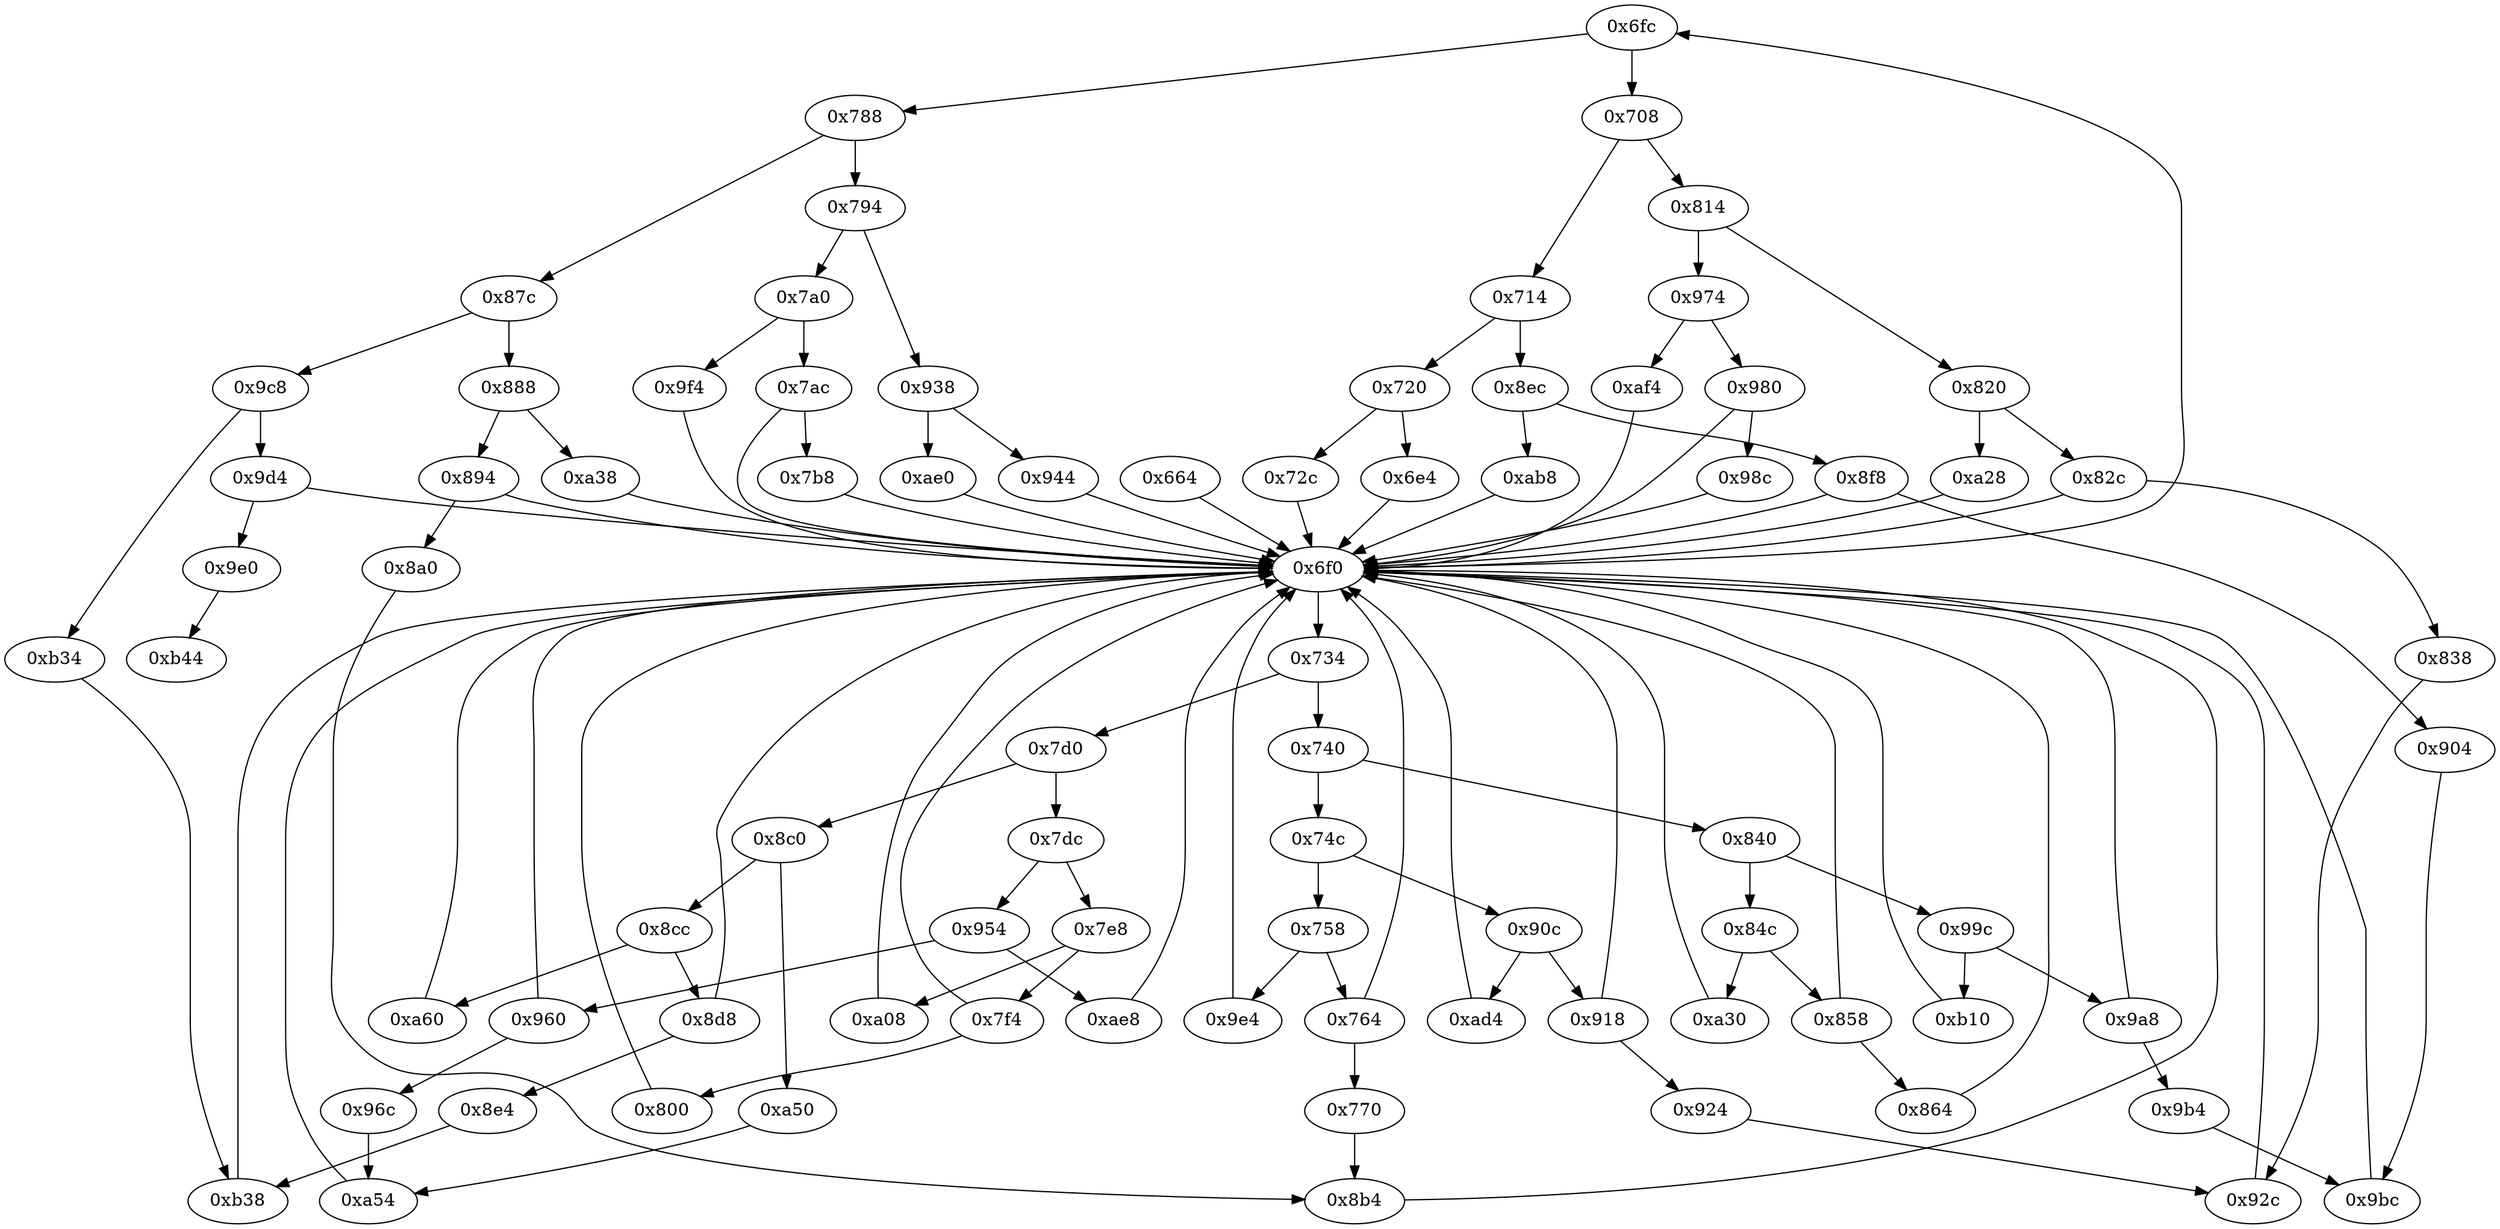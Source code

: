 strict digraph "" {
	"0x6fc"	 [opcode="[u'ldr', u'cmp', u'b']"];
	"0x788"	 [opcode="[u'ldr', u'cmp', u'b']"];
	"0x6fc" -> "0x788";
	"0x708"	 [opcode="[u'ldr', u'cmp', u'b']"];
	"0x6fc" -> "0x708";
	"0x87c"	 [opcode="[u'ldr', u'cmp', u'b']"];
	"0x888"	 [opcode="[u'ldr', u'cmp', u'b']"];
	"0x87c" -> "0x888";
	"0x9c8"	 [opcode="[u'ldr', u'cmp', u'b']"];
	"0x87c" -> "0x9c8";
	"0x980"	 [opcode="[u'ldr', u'cmp', u'b']"];
	"0x6f0"	 [opcode="[u'ldr', u'cmp', u'b']"];
	"0x980" -> "0x6f0";
	"0x98c"	 [opcode="[u'str', u'ldr', u'ldr', u'b']"];
	"0x980" -> "0x98c";
	"0xab8"	 [opcode="[u'ldr', u'ldr', u'ldr', u'ldrb', u'str', u'ldr', u'b']"];
	"0xab8" -> "0x6f0";
	"0x99c"	 [opcode="[u'ldr', u'cmp', u'b']"];
	"0xb10"	 [opcode="[u'ldr', u'str', u'ldr', u'ldr', u'ldr', u'ldr', u'cmp', u'mov', u'b']"];
	"0x99c" -> "0xb10";
	"0x9a8"	 [opcode="[u'ldr', u'cmp', u'b']"];
	"0x99c" -> "0x9a8";
	"0x8ec"	 [opcode="[u'ldr', u'cmp', u'b']"];
	"0x8ec" -> "0xab8";
	"0x8f8"	 [opcode="[u'ldr', u'cmp', u'b']"];
	"0x8ec" -> "0x8f8";
	"0x858"	 [opcode="[u'ldr', u'cmp', u'b']"];
	"0x864"	 [opcode="[u'ldr', u'ldr', u'ldr', u'bl', u'ldr', u'b']"];
	"0x858" -> "0x864";
	"0x858" -> "0x6f0";
	"0xa08"	 [opcode="[u'ldr', u'ldr', u'str', u'ldr', u'sub', u'str', u'ldr', u'b']"];
	"0xa08" -> "0x6f0";
	"0x788" -> "0x87c";
	"0x794"	 [opcode="[u'ldr', u'cmp', u'b']"];
	"0x788" -> "0x794";
	"0x8cc"	 [opcode="[u'ldr', u'cmp', u'b']"];
	"0xa60"	 [opcode="[u'str', u'mov', u'mov', u'mov', u'mov', u'ldr', u'ldr', u'str', u'ldr', u'ldr', u'ldr', u'ldr', u'ldr', u'cmp', u'mov', u'mov', \
u'mov', u'mov', u'mov', u'cmp', u'mov', u'b']"];
	"0x8cc" -> "0xa60";
	"0x8d8"	 [opcode="[u'ldr', u'cmp', u'b']"];
	"0x8cc" -> "0x8d8";
	"0x7a0"	 [opcode="[u'ldr', u'cmp', u'b']"];
	"0x9f4"	 [opcode="[u'ldr', u'add', u'str', u'ldr', u'b']"];
	"0x7a0" -> "0x9f4";
	"0x7ac"	 [opcode="[u'ldr', u'cmp', u'b']"];
	"0x7a0" -> "0x7ac";
	"0x9b4"	 [opcode="[u'ldr', u'add']"];
	"0x9bc"	 [opcode="[u'str', u'mov', u'b']"];
	"0x9b4" -> "0x9bc";
	"0x864" -> "0x6f0";
	"0x944"	 [opcode="[u'ldr', u'cmp', u'mov', u'b']"];
	"0x944" -> "0x6f0";
	"0xa38"	 [opcode="[u'ldr', u'ldr', u'add', u'str', u'ldr', u'b']"];
	"0x888" -> "0xa38";
	"0x894"	 [opcode="[u'ldr', u'cmp', u'b']"];
	"0x888" -> "0x894";
	"0xa28"	 [opcode="[u'ldr', u'b']"];
	"0xa28" -> "0x6f0";
	"0x8b4"	 [opcode="[u'cmp', u'mov', u'b']"];
	"0x8b4" -> "0x6f0";
	"0x9d4"	 [opcode="[u'ldr', u'cmp', u'b']"];
	"0x9e0"	 [opcode="[u'b']"];
	"0x9d4" -> "0x9e0";
	"0x9d4" -> "0x6f0";
	"0x6e4"	 [opcode="[u'ldr', u'cmp', u'ldr']"];
	"0x6e4" -> "0x6f0";
	"0x9f4" -> "0x6f0";
	"0xb44"	 [opcode="[u'ldr', u'ldr', u'ldr', u'ldr', u'sub', u'ldr', u'sub', u'pop']"];
	"0x924"	 [opcode="[u'ldr', u'add']"];
	"0x92c"	 [opcode="[u'str', u'mov', u'b']"];
	"0x924" -> "0x92c";
	"0x820"	 [opcode="[u'ldr', u'cmp', u'b']"];
	"0x820" -> "0xa28";
	"0x82c"	 [opcode="[u'ldr', u'cmp', u'b']"];
	"0x820" -> "0x82c";
	"0x7e8"	 [opcode="[u'ldr', u'cmp', u'b']"];
	"0x7e8" -> "0xa08";
	"0x7f4"	 [opcode="[u'ldr', u'cmp', u'b']"];
	"0x7e8" -> "0x7f4";
	"0x904"	 [opcode="[u'mov', u'b']"];
	"0x904" -> "0x9bc";
	"0x840"	 [opcode="[u'ldr', u'cmp', u'b']"];
	"0x840" -> "0x99c";
	"0x84c"	 [opcode="[u'ldr', u'cmp', u'b']"];
	"0x840" -> "0x84c";
	"0x960"	 [opcode="[u'ldr', u'cmp', u'b']"];
	"0x960" -> "0x6f0";
	"0x96c"	 [opcode="[u'ldr', u'b']"];
	"0x960" -> "0x96c";
	"0x734"	 [opcode="[u'ldr', u'cmp', u'b']"];
	"0x7d0"	 [opcode="[u'ldr', u'cmp', u'b']"];
	"0x734" -> "0x7d0";
	"0x740"	 [opcode="[u'ldr', u'cmp', u'b']"];
	"0x734" -> "0x740";
	"0x74c"	 [opcode="[u'ldr', u'cmp', u'b']"];
	"0x758"	 [opcode="[u'ldr', u'cmp', u'b']"];
	"0x74c" -> "0x758";
	"0x90c"	 [opcode="[u'ldr', u'cmp', u'b']"];
	"0x74c" -> "0x90c";
	"0x9c8" -> "0x9d4";
	"0xb34"	 [opcode="[u'mov']"];
	"0x9c8" -> "0xb34";
	"0x764"	 [opcode="[u'ldr', u'cmp', u'b']"];
	"0x758" -> "0x764";
	"0x9e4"	 [opcode="[u'ldr', u'bl', u'ldr', u'b']"];
	"0x758" -> "0x9e4";
	"0xae8"	 [opcode="[u'ldr', u'mov', u'b']"];
	"0xae8" -> "0x6f0";
	"0x938"	 [opcode="[u'ldr', u'cmp', u'b']"];
	"0x938" -> "0x944";
	"0xae0"	 [opcode="[u'ldr', u'b']"];
	"0x938" -> "0xae0";
	"0x770"	 [opcode="[u'ldr', u'str', u'ldr', u'ldr', u'ldr', u'b']"];
	"0x770" -> "0x8b4";
	"0x7dc"	 [opcode="[u'ldr', u'cmp', u'b']"];
	"0x7dc" -> "0x7e8";
	"0x954"	 [opcode="[u'ldr', u'cmp', u'b']"];
	"0x7dc" -> "0x954";
	"0xae0" -> "0x6f0";
	"0x764" -> "0x770";
	"0x764" -> "0x6f0";
	"0x7b8"	 [opcode="[u'ldr', u'ldr', u'add', u'str', u'ldr', u'b']"];
	"0x7ac" -> "0x7b8";
	"0x7ac" -> "0x6f0";
	"0x9e4" -> "0x6f0";
	"0x9bc" -> "0x6f0";
	"0xb38"	 [opcode="[u'str', u'ldr', u'b']"];
	"0xb34" -> "0xb38";
	"0x9e0" -> "0xb44";
	"0xb10" -> "0x6f0";
	"0xb38" -> "0x6f0";
	"0xa54"	 [opcode="[u'str', u'mov', u'b']"];
	"0xa54" -> "0x6f0";
	"0x794" -> "0x7a0";
	"0x794" -> "0x938";
	"0xa50"	 [opcode="[u'mov']"];
	"0xa50" -> "0xa54";
	"0x7b8" -> "0x6f0";
	"0x6f0" -> "0x6fc";
	"0x6f0" -> "0x734";
	"0xa60" -> "0x6f0";
	"0x954" -> "0x960";
	"0x954" -> "0xae8";
	"0xa38" -> "0x6f0";
	"0x8a0"	 [opcode="[u'ldr', u'str', u'ldr', u'ldr', u'ldr']"];
	"0x8a0" -> "0x8b4";
	"0x98c" -> "0x6f0";
	"0x894" -> "0x6f0";
	"0x894" -> "0x8a0";
	"0x9a8" -> "0x9b4";
	"0x9a8" -> "0x6f0";
	"0x8c0"	 [opcode="[u'ldr', u'cmp', u'b']"];
	"0x8c0" -> "0x8cc";
	"0x8c0" -> "0xa50";
	"0xa30"	 [opcode="[u'ldr', u'b']"];
	"0xa30" -> "0x6f0";
	"0x8e4"	 [opcode="[u'mov', u'b']"];
	"0x8e4" -> "0xb38";
	"0x714"	 [opcode="[u'ldr', u'cmp', u'b']"];
	"0x714" -> "0x8ec";
	"0x720"	 [opcode="[u'ldr', u'cmp', u'b']"];
	"0x714" -> "0x720";
	"0x8f8" -> "0x904";
	"0x8f8" -> "0x6f0";
	"0x7f4" -> "0x6f0";
	"0x800"	 [opcode="[u'ldr', u'add', u'str', u'ldr', u'b']"];
	"0x7f4" -> "0x800";
	"0x814"	 [opcode="[u'ldr', u'cmp', u'b']"];
	"0x814" -> "0x820";
	"0x974"	 [opcode="[u'ldr', u'cmp', u'b']"];
	"0x814" -> "0x974";
	"0x72c"	 [opcode="[u'ldr', u'b']"];
	"0x72c" -> "0x6f0";
	"0x838"	 [opcode="[u'mov', u'b']"];
	"0x838" -> "0x92c";
	"0x664"	 [opcode="[u'push', u'add', u'sub', u'str', u'ldr', u'cmp', u'add', u'ldr', u'ldr', u'str', u'ldr', u'ldr', u'str', u'ldr', u'ldr', u'ldr', \
u'ldr', u'ldr', u'mov', u'ldr', u'str', u'ldr', u'add', u'str', u'ldr', u'add', u'str', u'str', u'str', u'str', u'str', u'b']"];
	"0x664" -> "0x6f0";
	"0x8d8" -> "0x6f0";
	"0x8d8" -> "0x8e4";
	"0x720" -> "0x6e4";
	"0x720" -> "0x72c";
	"0x708" -> "0x714";
	"0x708" -> "0x814";
	"0x918"	 [opcode="[u'ldr', u'cmp', u'b']"];
	"0x918" -> "0x924";
	"0x918" -> "0x6f0";
	"0x800" -> "0x6f0";
	"0x974" -> "0x980";
	"0xaf4"	 [opcode="[u'ldr', u'ldr', u'str', u'ldr', u'sub', u'mov', u'b']"];
	"0x974" -> "0xaf4";
	"0x7d0" -> "0x7dc";
	"0x7d0" -> "0x8c0";
	"0x82c" -> "0x6f0";
	"0x82c" -> "0x838";
	"0x92c" -> "0x6f0";
	"0xaf4" -> "0x6f0";
	"0x96c" -> "0xa54";
	"0x84c" -> "0x858";
	"0x84c" -> "0xa30";
	"0xad4"	 [opcode="[u'ldr', u'ldr', u'b']"];
	"0xad4" -> "0x6f0";
	"0x740" -> "0x840";
	"0x740" -> "0x74c";
	"0x90c" -> "0x918";
	"0x90c" -> "0xad4";
}

